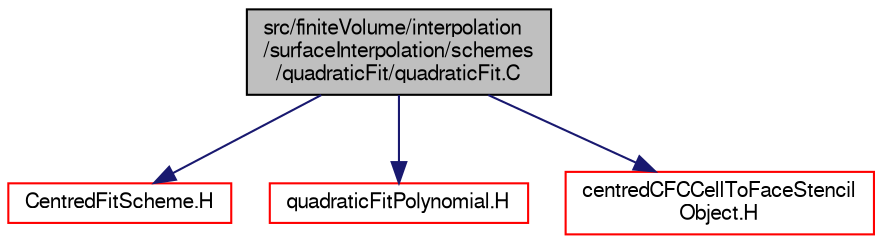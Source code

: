 digraph "src/finiteVolume/interpolation/surfaceInterpolation/schemes/quadraticFit/quadraticFit.C"
{
  bgcolor="transparent";
  edge [fontname="FreeSans",fontsize="10",labelfontname="FreeSans",labelfontsize="10"];
  node [fontname="FreeSans",fontsize="10",shape=record];
  Node0 [label="src/finiteVolume/interpolation\l/surfaceInterpolation/schemes\l/quadraticFit/quadraticFit.C",height=0.2,width=0.4,color="black", fillcolor="grey75", style="filled", fontcolor="black"];
  Node0 -> Node1 [color="midnightblue",fontsize="10",style="solid",fontname="FreeSans"];
  Node1 [label="CentredFitScheme.H",height=0.2,width=0.4,color="red",URL="$a04115.html"];
  Node0 -> Node273 [color="midnightblue",fontsize="10",style="solid",fontname="FreeSans"];
  Node273 [label="quadraticFitPolynomial.H",height=0.2,width=0.4,color="red",URL="$a04247.html"];
  Node0 -> Node274 [color="midnightblue",fontsize="10",style="solid",fontname="FreeSans"];
  Node274 [label="centredCFCCellToFaceStencil\lObject.H",height=0.2,width=0.4,color="red",URL="$a03446.html"];
}
